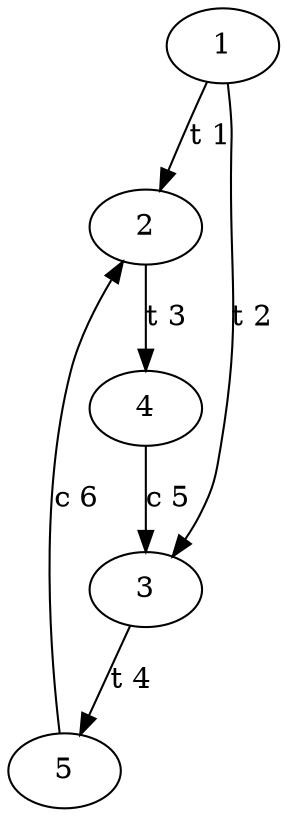 digraph{
	1->2[label="t 1"];
	1->3[label="t 2"];
	2->4[label="t 3"];
	3->5[label="t 4"];
	4->3[label="c 5"];
	5->2[label="c 6"];
}

